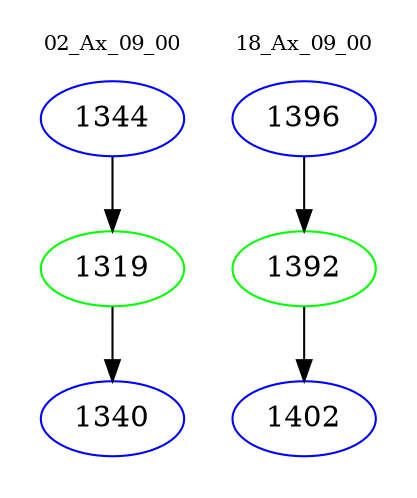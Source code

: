 digraph{
subgraph cluster_0 {
color = white
label = "02_Ax_09_00";
fontsize=10;
T0_1344 [label="1344", color="blue"]
T0_1344 -> T0_1319 [color="black"]
T0_1319 [label="1319", color="green"]
T0_1319 -> T0_1340 [color="black"]
T0_1340 [label="1340", color="blue"]
}
subgraph cluster_1 {
color = white
label = "18_Ax_09_00";
fontsize=10;
T1_1396 [label="1396", color="blue"]
T1_1396 -> T1_1392 [color="black"]
T1_1392 [label="1392", color="green"]
T1_1392 -> T1_1402 [color="black"]
T1_1402 [label="1402", color="blue"]
}
}

